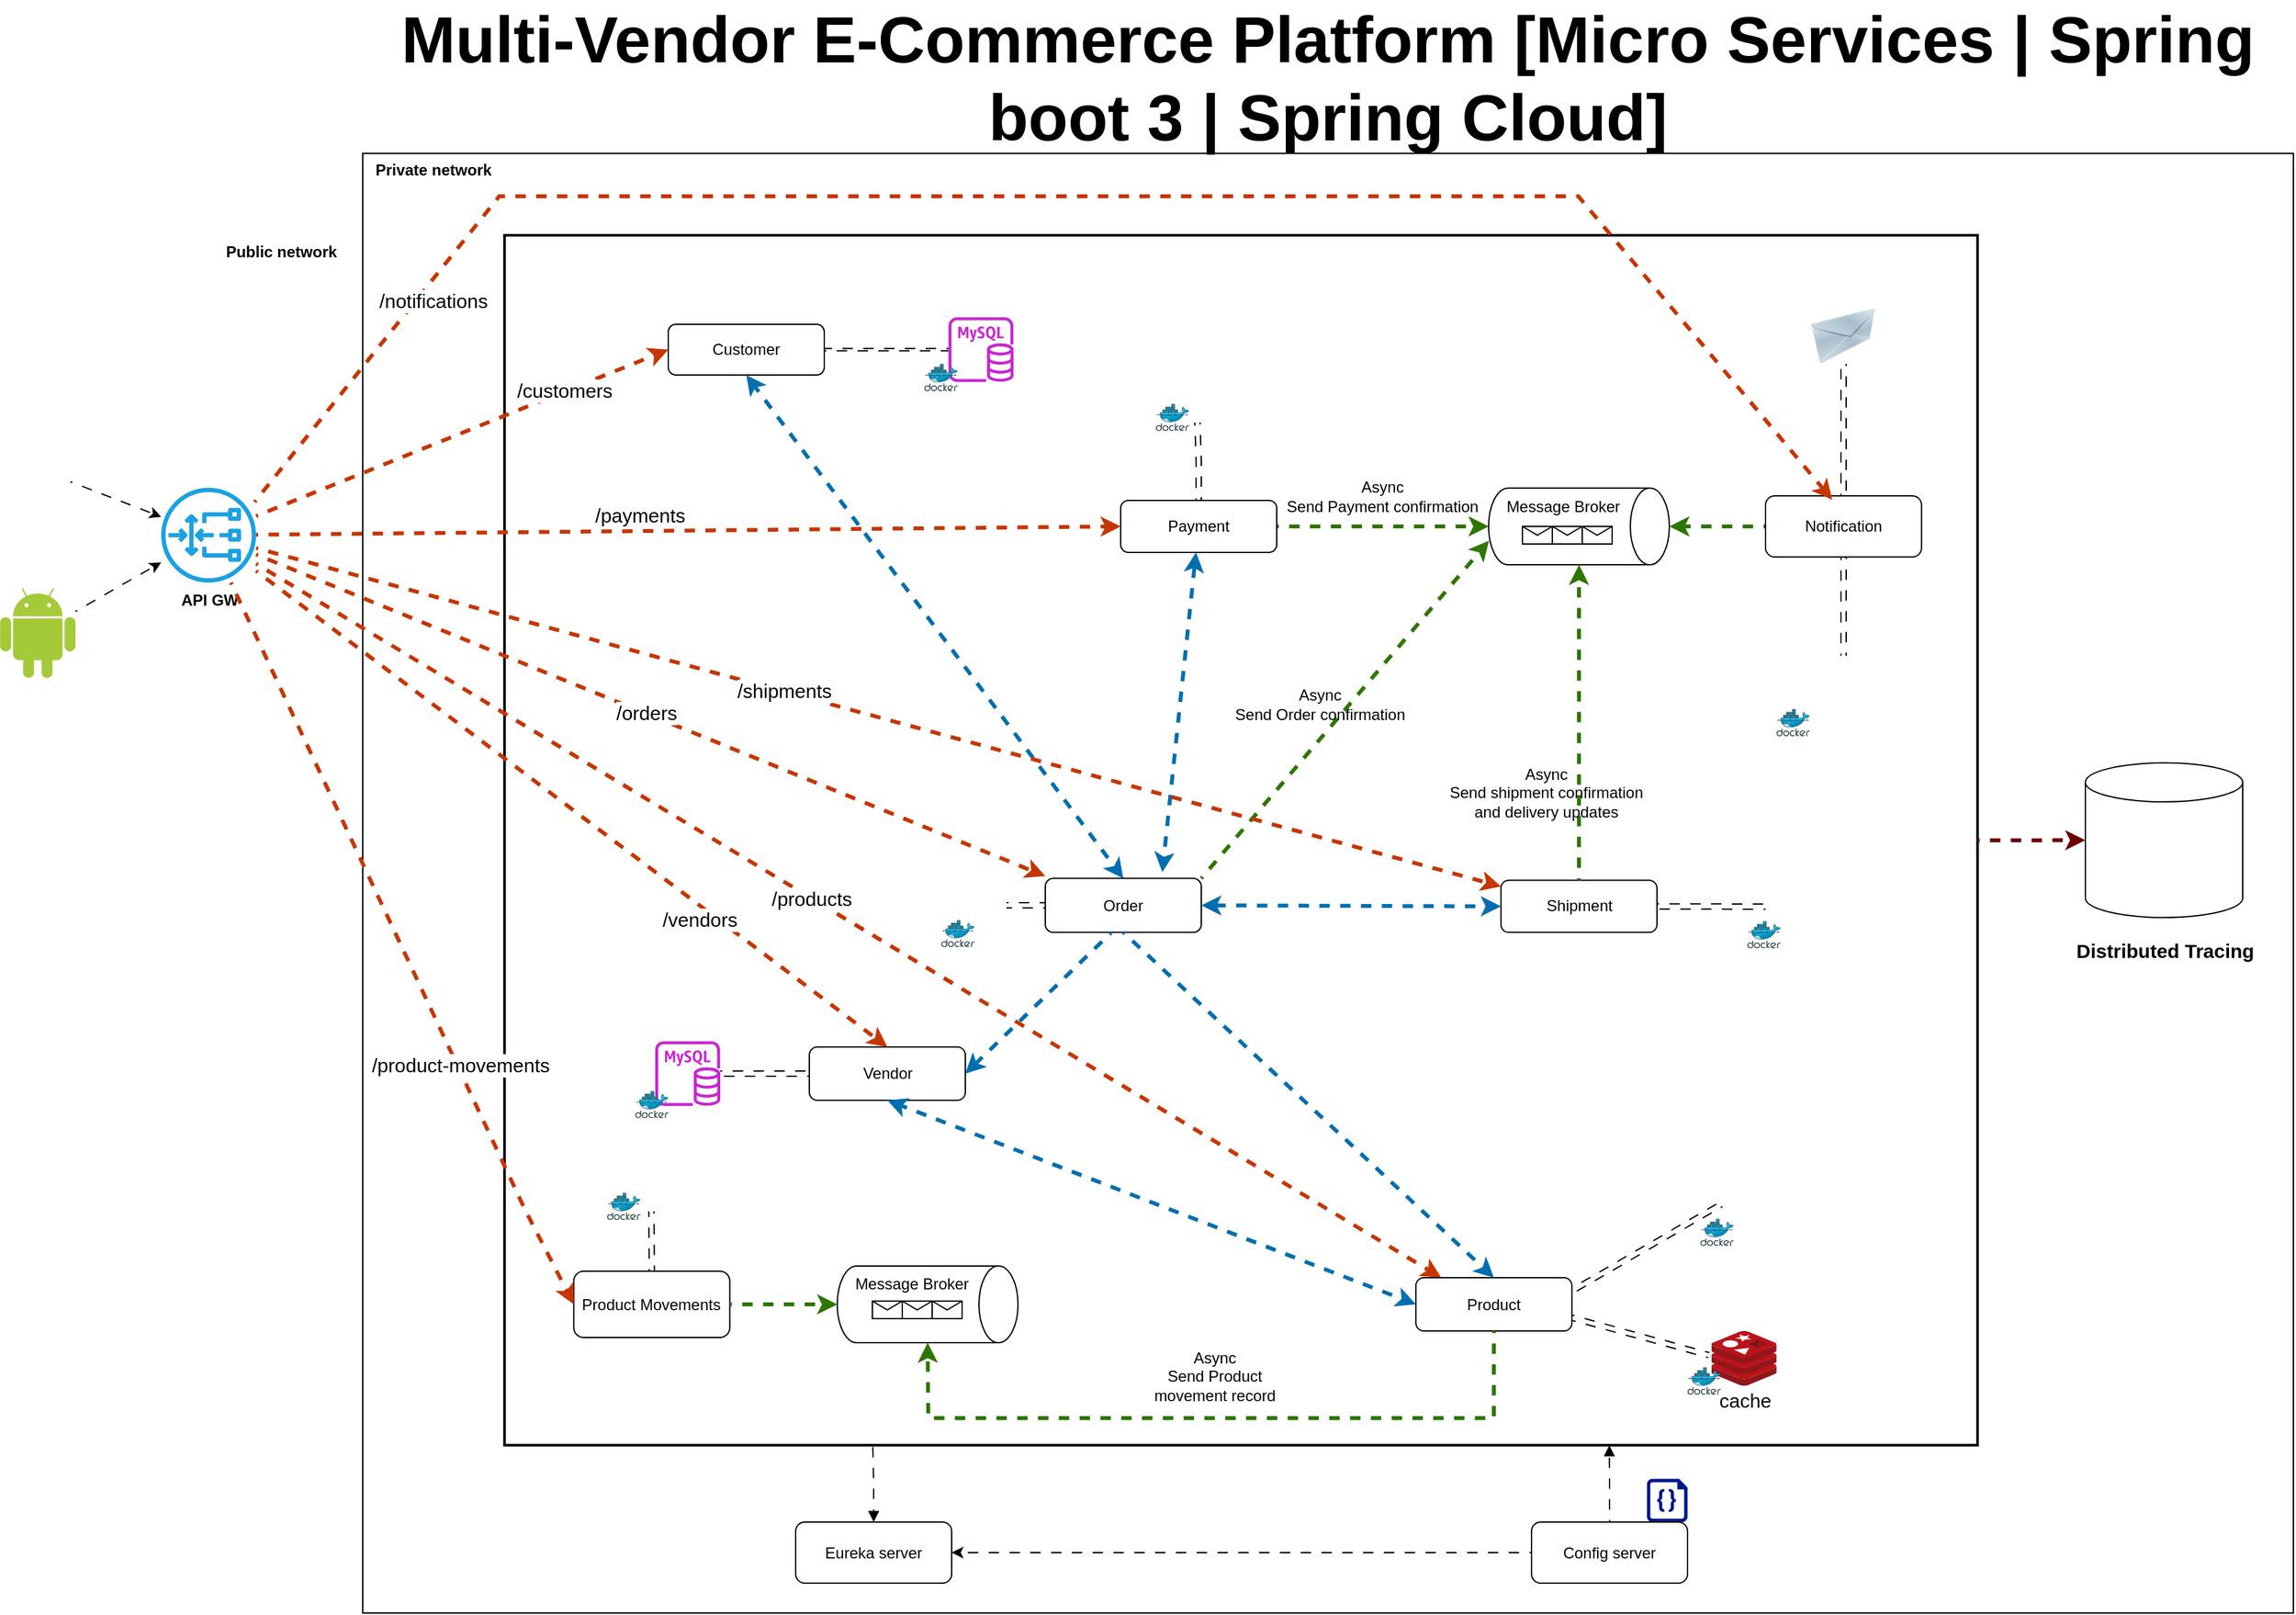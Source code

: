 <mxfile version="22.1.22" type="embed">
  <diagram id="JL1NMvvyFST9tn4MH-Dm" name="Page-1">
    <mxGraphModel dx="1410" dy="1565" grid="1" gridSize="10" guides="1" tooltips="1" connect="1" arrows="1" fold="1" page="1" pageScale="1" pageWidth="850" pageHeight="1100" math="0" shadow="0">
      <root>
        <mxCell id="0" />
        <mxCell id="1" parent="0" />
        <mxCell id="xCOBlcEBNlZvq0qhSWPW-67" value="" style="rounded=0;whiteSpace=wrap;html=1;" vertex="1" parent="1">
          <mxGeometry x="175" y="57" width="1485" height="1123" as="geometry" />
        </mxCell>
        <mxCell id="xCOBlcEBNlZvq0qhSWPW-52" value="" style="shape=cylinder3;whiteSpace=wrap;html=1;boundedLbl=1;backgroundOutline=1;size=15;" vertex="1" parent="1">
          <mxGeometry x="1500" y="525.92" width="121" height="119" as="geometry" />
        </mxCell>
        <mxCell id="O6HLDK9tNG4gK17g9pfa-21" value="" style="rounded=0;whiteSpace=wrap;html=1;sketch=0;fillColor=none;strokeWidth=2;" vertex="1" parent="1">
          <mxGeometry x="284.06" y="120" width="1133" height="930.85" as="geometry" />
        </mxCell>
        <mxCell id="O6HLDK9tNG4gK17g9pfa-33" value="" style="image;html=1;image=img/lib/clip_art/networking/Email_128x128.png;sketch=0;fontSize=15;fillColor=none;" vertex="1" parent="1">
          <mxGeometry x="1288" y="176" width="52" height="43" as="geometry" />
        </mxCell>
        <mxCell id="O6HLDK9tNG4gK17g9pfa-50" value="" style="endArrow=classic;html=1;rounded=0;fontSize=15;endSize=6;strokeWidth=3;strokeColor=#C73500;fillColor=#fa6800;flowAnimation=1;entryX=0;entryY=0.5;entryDx=0;entryDy=0;" edge="1" parent="1" source="O6HLDK9tNG4gK17g9pfa-103" target="xCOBlcEBNlZvq0qhSWPW-1">
          <mxGeometry width="50" height="50" relative="1" as="geometry">
            <mxPoint x="267" y="350" as="sourcePoint" />
            <mxPoint x="465.0" y="161.5" as="targetPoint" />
          </mxGeometry>
        </mxCell>
        <mxCell id="O6HLDK9tNG4gK17g9pfa-59" value="/customers" style="edgeLabel;html=1;align=center;verticalAlign=middle;resizable=0;points=[];fontSize=15;" connectable="0" vertex="1" parent="O6HLDK9tNG4gK17g9pfa-50">
          <mxGeometry x="-0.505" y="1" relative="1" as="geometry">
            <mxPoint x="159" y="-65" as="offset" />
          </mxGeometry>
        </mxCell>
        <mxCell id="O6HLDK9tNG4gK17g9pfa-51" value="" style="endArrow=classic;html=1;rounded=0;fontSize=15;endSize=6;strokeWidth=3;strokeColor=#C73500;fillColor=#fa6800;entryX=0;entryY=0.5;entryDx=0;entryDy=0;flowAnimation=1;" edge="1" parent="1" source="O6HLDK9tNG4gK17g9pfa-103">
          <mxGeometry width="50" height="50" relative="1" as="geometry">
            <mxPoint x="93" y="348.924" as="sourcePoint" />
            <mxPoint x="700" y="613.08" as="targetPoint" />
          </mxGeometry>
        </mxCell>
        <mxCell id="O6HLDK9tNG4gK17g9pfa-60" value="/orders" style="edgeLabel;html=1;align=center;verticalAlign=middle;resizable=0;points=[];fontSize=15;" connectable="0" vertex="1" parent="O6HLDK9tNG4gK17g9pfa-51">
          <mxGeometry x="0.28" y="-3" relative="1" as="geometry">
            <mxPoint x="-88" y="-40" as="offset" />
          </mxGeometry>
        </mxCell>
        <mxCell id="8Op4M2FmP5w4KHeaY0xA-4" style="rounded=0;orthogonalLoop=1;jettySize=auto;html=1;strokeWidth=3;fillColor=#fa6800;strokeColor=#C73500;flowAnimation=1;entryX=1;entryY=0;entryDx=0;entryDy=0;" edge="1" parent="1" source="O6HLDK9tNG4gK17g9pfa-103" target="xCOBlcEBNlZvq0qhSWPW-2">
          <mxGeometry relative="1" as="geometry">
            <mxPoint x="1000" y="920" as="targetPoint" />
          </mxGeometry>
        </mxCell>
        <mxCell id="8Op4M2FmP5w4KHeaY0xA-5" value="/products" style="edgeLabel;html=1;align=center;verticalAlign=middle;resizable=0;points=[];fontSize=15;" connectable="0" vertex="1" parent="8Op4M2FmP5w4KHeaY0xA-4">
          <mxGeometry x="0.286" y="1" relative="1" as="geometry">
            <mxPoint x="-160" y="-95" as="offset" />
          </mxGeometry>
        </mxCell>
        <mxCell id="Sr1AToIsDmf1QCaqVxD8-1" value="" style="shape=image;verticalLabelPosition=bottom;labelBackgroundColor=default;verticalAlign=top;aspect=fixed;imageAspect=0;image=https://www.opc-router.de/wp-content/uploads/2021/03/mongodb_thumbnail.png;" vertex="1" parent="1">
          <mxGeometry x="1286.12" y="443.5" width="55.76" height="75" as="geometry" />
        </mxCell>
        <mxCell id="8Op4M2FmP5w4KHeaY0xA-1" value="" style="shape=image;verticalLabelPosition=bottom;labelBackgroundColor=default;verticalAlign=top;aspect=fixed;imageAspect=0;image=https://avatars.githubusercontent.com/u/11860887?s=280&amp;v=4;" vertex="1" parent="1">
          <mxGeometry x="1529" y="570" width="63" height="63" as="geometry" />
        </mxCell>
        <mxCell id="xCOBlcEBNlZvq0qhSWPW-14" value="" style="shape=image;verticalLabelPosition=bottom;labelBackgroundColor=default;verticalAlign=top;aspect=fixed;imageAspect=0;image=https://static-00.iconduck.com/assets.00/kafka-icon-2048x935-cvu4503l.png;imageBorder=none;perimeterSpacing=0;" vertex="1" parent="1">
          <mxGeometry x="1054" y="274" width="77.75" height="35.5" as="geometry" />
        </mxCell>
        <mxCell id="xCOBlcEBNlZvq0qhSWPW-15" value="Message Broker" style="shape=cylinder3;whiteSpace=wrap;html=1;boundedLbl=1;backgroundOutline=1;size=15;rotation=90;horizontal=0;verticalAlign=top;" vertex="1" parent="1">
          <mxGeometry x="1081" y="274.5" width="59" height="139" as="geometry" />
        </mxCell>
        <mxCell id="xCOBlcEBNlZvq0qhSWPW-25" style="rounded=0;orthogonalLoop=1;jettySize=auto;html=1;entryX=0.686;entryY=0.998;entryDx=0;entryDy=0;entryPerimeter=0;fillColor=#60a917;strokeColor=#2D7600;strokeWidth=3;flowAnimation=1;exitX=1;exitY=0;exitDx=0;exitDy=0;" edge="1" parent="1" source="xCOBlcEBNlZvq0qhSWPW-19" target="xCOBlcEBNlZvq0qhSWPW-15">
          <mxGeometry relative="1" as="geometry" />
        </mxCell>
        <mxCell id="xCOBlcEBNlZvq0qhSWPW-27" style="rounded=0;orthogonalLoop=1;jettySize=auto;html=1;exitX=0.5;exitY=0;exitDx=0;exitDy=0;strokeWidth=3;fillColor=#1ba1e2;strokeColor=#006EAF;flowAnimation=1;entryX=0.5;entryY=1;entryDx=0;entryDy=0;startArrow=classic;startFill=1;" edge="1" parent="1" source="xCOBlcEBNlZvq0qhSWPW-19" target="xCOBlcEBNlZvq0qhSWPW-1">
          <mxGeometry relative="1" as="geometry">
            <mxPoint x="410" y="812.08" as="targetPoint" />
            <mxPoint x="786.72" y="472.996" as="sourcePoint" />
          </mxGeometry>
        </mxCell>
        <mxCell id="xCOBlcEBNlZvq0qhSWPW-28" style="rounded=0;orthogonalLoop=1;jettySize=auto;html=1;entryDx=0;entryDy=0;fillColor=#1ba1e2;strokeColor=#006EAF;strokeWidth=3;flowAnimation=1;movable=1;resizable=1;rotatable=1;deletable=1;editable=1;locked=0;connectable=1;shadow=0;startArrow=classic;startFill=1;" edge="1" parent="1">
          <mxGeometry relative="1" as="geometry">
            <mxPoint x="790" y="610" as="sourcePoint" />
            <mxPoint x="815.94" y="364" as="targetPoint" />
          </mxGeometry>
        </mxCell>
        <mxCell id="xCOBlcEBNlZvq0qhSWPW-30" style="rounded=0;orthogonalLoop=1;jettySize=auto;html=1;entryX=0.5;entryY=1;entryDx=0;entryDy=0;entryPerimeter=0;fillColor=#60a917;strokeColor=#2D7600;strokeWidth=3;flowAnimation=1;" edge="1" parent="1" source="xCOBlcEBNlZvq0qhSWPW-9" target="xCOBlcEBNlZvq0qhSWPW-15">
          <mxGeometry relative="1" as="geometry" />
        </mxCell>
        <mxCell id="xCOBlcEBNlZvq0qhSWPW-35" style="edgeStyle=orthogonalEdgeStyle;rounded=0;orthogonalLoop=1;jettySize=auto;html=1;entryX=0.5;entryY=0;entryDx=0;entryDy=0;entryPerimeter=0;fillColor=#60a917;strokeColor=#2D7600;strokeWidth=3;flowAnimation=1;" edge="1" parent="1" source="xCOBlcEBNlZvq0qhSWPW-33" target="xCOBlcEBNlZvq0qhSWPW-15">
          <mxGeometry relative="1" as="geometry" />
        </mxCell>
        <mxCell id="O6HLDK9tNG4gK17g9pfa-22" value="" style="shape=image;verticalLabelPosition=bottom;labelBackgroundColor=default;verticalAlign=top;aspect=fixed;imageAspect=0;image=https://cdn-icons-png.flaticon.com/512/25/25231.png;" vertex="1" parent="1">
          <mxGeometry x="1086.76" y="942.25" width="29" height="29" as="geometry" />
        </mxCell>
        <mxCell id="O6HLDK9tNG4gK17g9pfa-23" value="" style="sketch=0;aspect=fixed;pointerEvents=1;shadow=0;dashed=0;html=1;strokeColor=none;labelPosition=center;verticalLabelPosition=bottom;verticalAlign=top;align=center;fillColor=#00188D;shape=mxgraph.azure.code_file" vertex="1" parent="1">
          <mxGeometry x="1162.74" y="1076.75" width="31.26" height="33.25" as="geometry" />
        </mxCell>
        <mxCell id="xCOBlcEBNlZvq0qhSWPW-46" value="" style="group" connectable="0" vertex="1" parent="1">
          <mxGeometry x="785" y="213" width="50.12" height="57.649" as="geometry" />
        </mxCell>
        <mxCell id="xCOBlcEBNlZvq0qhSWPW-47" value="" style="shape=image;verticalLabelPosition=bottom;labelBackgroundColor=default;verticalAlign=top;aspect=fixed;imageAspect=0;image=https://upload.wikimedia.org/wikipedia/commons/thumb/b/ba/Database-postgres.svg/1448px-Database-postgres.svg.png;container=0;" vertex="1" parent="xCOBlcEBNlZvq0qhSWPW-46">
          <mxGeometry x="13.997" width="36.123" height="51.041" as="geometry" />
        </mxCell>
        <mxCell id="xCOBlcEBNlZvq0qhSWPW-48" value="" style="sketch=0;aspect=fixed;html=1;points=[];align=center;image;fontSize=12;image=img/lib/mscae/Docker.svg;fillColor=none;container=0;" vertex="1" parent="xCOBlcEBNlZvq0qhSWPW-46">
          <mxGeometry y="36.68" width="25.572" height="20.969" as="geometry" />
        </mxCell>
        <mxCell id="xCOBlcEBNlZvq0qhSWPW-49" value="" style="group" connectable="0" vertex="1" parent="1">
          <mxGeometry x="1203.88" y="840" width="50.12" height="57.649" as="geometry" />
        </mxCell>
        <mxCell id="xCOBlcEBNlZvq0qhSWPW-50" value="" style="shape=image;verticalLabelPosition=bottom;labelBackgroundColor=default;verticalAlign=top;aspect=fixed;imageAspect=0;image=https://upload.wikimedia.org/wikipedia/commons/thumb/b/ba/Database-postgres.svg/1448px-Database-postgres.svg.png;container=0;" vertex="1" parent="xCOBlcEBNlZvq0qhSWPW-49">
          <mxGeometry x="15.997" width="36.123" height="51.041" as="geometry" />
        </mxCell>
        <mxCell id="xCOBlcEBNlZvq0qhSWPW-51" value="" style="sketch=0;aspect=fixed;html=1;points=[];align=center;image;fontSize=12;image=img/lib/mscae/Docker.svg;fillColor=none;container=0;" vertex="1" parent="xCOBlcEBNlZvq0qhSWPW-49">
          <mxGeometry y="36.68" width="25.572" height="20.969" as="geometry" />
        </mxCell>
        <mxCell id="xCOBlcEBNlZvq0qhSWPW-54" style="edgeStyle=orthogonalEdgeStyle;rounded=0;orthogonalLoop=1;jettySize=auto;html=1;shape=link;flowAnimation=1;" edge="1" parent="1" source="xCOBlcEBNlZvq0qhSWPW-9" target="xCOBlcEBNlZvq0qhSWPW-47">
          <mxGeometry relative="1" as="geometry" />
        </mxCell>
        <mxCell id="xCOBlcEBNlZvq0qhSWPW-55" value="" style="group" connectable="0" vertex="1" parent="1">
          <mxGeometry x="620" y="610.04" width="50.12" height="57.649" as="geometry" />
        </mxCell>
        <mxCell id="xCOBlcEBNlZvq0qhSWPW-56" value="" style="shape=image;verticalLabelPosition=bottom;labelBackgroundColor=default;verticalAlign=top;aspect=fixed;imageAspect=0;image=https://upload.wikimedia.org/wikipedia/commons/thumb/b/ba/Database-postgres.svg/1448px-Database-postgres.svg.png;container=0;" vertex="1" parent="xCOBlcEBNlZvq0qhSWPW-55">
          <mxGeometry x="13.997" width="36.123" height="51.041" as="geometry" />
        </mxCell>
        <mxCell id="xCOBlcEBNlZvq0qhSWPW-57" value="" style="sketch=0;aspect=fixed;html=1;points=[];align=center;image;fontSize=12;image=img/lib/mscae/Docker.svg;fillColor=none;container=0;" vertex="1" parent="xCOBlcEBNlZvq0qhSWPW-55">
          <mxGeometry y="36.68" width="25.572" height="20.969" as="geometry" />
        </mxCell>
        <mxCell id="xCOBlcEBNlZvq0qhSWPW-58" style="rounded=0;orthogonalLoop=1;jettySize=auto;html=1;entryX=1;entryY=0.5;entryDx=0;entryDy=0;exitX=0;exitY=0.5;exitDx=0;exitDy=0;shape=link;flowAnimation=1;" edge="1" parent="1" source="xCOBlcEBNlZvq0qhSWPW-19" target="xCOBlcEBNlZvq0qhSWPW-56">
          <mxGeometry relative="1" as="geometry" />
        </mxCell>
        <mxCell id="xCOBlcEBNlZvq0qhSWPW-59" style="rounded=0;orthogonalLoop=1;jettySize=auto;html=1;entryX=0;entryY=0.5;entryDx=0;entryDy=0;shape=link;flowAnimation=1;exitX=1;exitY=0.25;exitDx=0;exitDy=0;" edge="1" parent="1" source="xCOBlcEBNlZvq0qhSWPW-12" target="xCOBlcEBNlZvq0qhSWPW-50">
          <mxGeometry relative="1" as="geometry" />
        </mxCell>
        <mxCell id="xCOBlcEBNlZvq0qhSWPW-60" style="edgeStyle=orthogonalEdgeStyle;rounded=0;orthogonalLoop=1;jettySize=auto;html=1;entryX=0.5;entryY=1;entryDx=0;entryDy=0;shape=link;flowAnimation=1;" edge="1" parent="1" source="xCOBlcEBNlZvq0qhSWPW-33" target="O6HLDK9tNG4gK17g9pfa-33">
          <mxGeometry relative="1" as="geometry" />
        </mxCell>
        <mxCell id="xCOBlcEBNlZvq0qhSWPW-61" style="edgeStyle=orthogonalEdgeStyle;rounded=0;orthogonalLoop=1;jettySize=auto;html=1;entryX=0;entryY=0.5;entryDx=0;entryDy=0;entryPerimeter=0;strokeWidth=3;fillColor=#a20025;strokeColor=#6F0000;flowAnimation=1;" edge="1" parent="1" source="O6HLDK9tNG4gK17g9pfa-21" target="xCOBlcEBNlZvq0qhSWPW-52">
          <mxGeometry relative="1" as="geometry" />
        </mxCell>
        <mxCell id="xCOBlcEBNlZvq0qhSWPW-62" value="Distributed Tracing" style="text;html=1;align=center;verticalAlign=middle;resizable=0;points=[];autosize=1;strokeColor=none;fillColor=none;fontStyle=1;fontSize=15;" vertex="1" parent="1">
          <mxGeometry x="1483" y="655.24" width="155" height="30" as="geometry" />
        </mxCell>
        <mxCell id="O6HLDK9tNG4gK17g9pfa-103" value="&lt;b&gt;API GW&lt;/b&gt;" style="sketch=0;outlineConnect=0;dashed=0;verticalLabelPosition=bottom;verticalAlign=top;align=center;html=1;fontSize=12;fontStyle=0;aspect=fixed;pointerEvents=1;shape=mxgraph.aws4.gateway_load_balancer;labelBackgroundColor=none;labelBorderColor=none;fillColor=#1ba1e2;strokeColor=default;" vertex="1" parent="1">
          <mxGeometry x="20" y="314.25" width="73" height="73" as="geometry" />
        </mxCell>
        <mxCell id="xCOBlcEBNlZvq0qhSWPW-64" style="edgeStyle=orthogonalEdgeStyle;rounded=0;orthogonalLoop=1;jettySize=auto;html=1;entryX=0.5;entryY=0;entryDx=0;entryDy=0;shape=link;flowAnimation=1;" edge="1" parent="1" source="xCOBlcEBNlZvq0qhSWPW-33" target="Sr1AToIsDmf1QCaqVxD8-1">
          <mxGeometry relative="1" as="geometry" />
        </mxCell>
        <mxCell id="xCOBlcEBNlZvq0qhSWPW-66" value="Async&lt;br&gt;Send Payment confirmation" style="text;html=1;align=center;verticalAlign=middle;resizable=0;points=[];autosize=1;strokeColor=none;fillColor=none;" vertex="1" parent="1">
          <mxGeometry x="876" y="300" width="165" height="41" as="geometry" />
        </mxCell>
        <mxCell id="xCOBlcEBNlZvq0qhSWPW-68" value="Public network" style="text;html=1;align=center;verticalAlign=middle;resizable=0;points=[];autosize=1;strokeColor=none;fillColor=none;fontStyle=1" vertex="1" parent="1">
          <mxGeometry x="60" y="120" width="103" height="26" as="geometry" />
        </mxCell>
        <mxCell id="xCOBlcEBNlZvq0qhSWPW-69" value="Private network" style="text;html=1;align=center;verticalAlign=middle;resizable=0;points=[];autosize=1;strokeColor=none;fillColor=none;fontStyle=1" vertex="1" parent="1">
          <mxGeometry x="175" y="57" width="107" height="26" as="geometry" />
        </mxCell>
        <mxCell id="xCOBlcEBNlZvq0qhSWPW-70" style="edgeStyle=orthogonalEdgeStyle;rounded=0;orthogonalLoop=1;jettySize=auto;html=1;entryX=0.75;entryY=1;entryDx=0;entryDy=0;flowAnimation=1;startArrow=none;startFill=0;endArrow=block;endFill=1;" edge="1" parent="1" source="xCOBlcEBNlZvq0qhSWPW-37" target="O6HLDK9tNG4gK17g9pfa-21">
          <mxGeometry relative="1" as="geometry" />
        </mxCell>
        <mxCell id="xCOBlcEBNlZvq0qhSWPW-71" style="edgeStyle=orthogonalEdgeStyle;rounded=0;orthogonalLoop=1;jettySize=auto;html=1;entryX=0.25;entryY=1;entryDx=0;entryDy=0;flowAnimation=1;startArrow=block;startFill=1;endArrow=none;endFill=0;" edge="1" parent="1" source="xCOBlcEBNlZvq0qhSWPW-40" target="O6HLDK9tNG4gK17g9pfa-21">
          <mxGeometry relative="1" as="geometry" />
        </mxCell>
        <mxCell id="rKu08YaNow4kpiejSnou-1" value="" style="shape=message;html=1;html=1;outlineConnect=0;labelPosition=center;verticalLabelPosition=bottom;align=center;verticalAlign=top;container=0;" vertex="1" parent="1">
          <mxGeometry x="1067" y="344" width="23" height="13.5" as="geometry" />
        </mxCell>
        <mxCell id="rKu08YaNow4kpiejSnou-2" value="" style="shape=message;html=1;html=1;outlineConnect=0;labelPosition=center;verticalLabelPosition=bottom;align=center;verticalAlign=top;container=0;" vertex="1" parent="1">
          <mxGeometry x="1090" y="344" width="23" height="13.5" as="geometry" />
        </mxCell>
        <mxCell id="rKu08YaNow4kpiejSnou-3" value="" style="shape=message;html=1;html=1;outlineConnect=0;labelPosition=center;verticalLabelPosition=bottom;align=center;verticalAlign=top;container=0;" vertex="1" parent="1">
          <mxGeometry x="1113" y="344" width="23" height="13.5" as="geometry" />
        </mxCell>
        <mxCell id="rKu08YaNow4kpiejSnou-4" style="edgeStyle=orthogonalEdgeStyle;rounded=0;orthogonalLoop=1;jettySize=auto;html=1;flowAnimation=1;" edge="1" parent="1" source="xCOBlcEBNlZvq0qhSWPW-37" target="xCOBlcEBNlZvq0qhSWPW-40">
          <mxGeometry relative="1" as="geometry" />
        </mxCell>
        <mxCell id="rKu08YaNow4kpiejSnou-6" style="rounded=0;orthogonalLoop=1;jettySize=auto;html=1;flowAnimation=1;" edge="1" parent="1" source="rKu08YaNow4kpiejSnou-5" target="O6HLDK9tNG4gK17g9pfa-103">
          <mxGeometry relative="1" as="geometry" />
        </mxCell>
        <mxCell id="rKu08YaNow4kpiejSnou-5" value="" style="shape=image;verticalLabelPosition=bottom;labelBackgroundColor=default;verticalAlign=top;aspect=fixed;imageAspect=0;image=https://upload.wikimedia.org/wikipedia/commons/thumb/c/cf/Angular_full_color_logo.svg/800px-Angular_full_color_logo.svg.png;clipPath=inset(11.67% 12.33% 7.67% 12%);" vertex="1" parent="1">
          <mxGeometry x="-100" y="273.17" width="50.18" height="53.5" as="geometry" />
        </mxCell>
        <mxCell id="vbnjpDnbafTEZDlO4RGQ-1" value="Multi-Vendor E-Commerce Platform [Micro Services | Spring boot 3 | Spring Cloud]" style="text;html=1;strokeColor=none;fillColor=none;align=center;verticalAlign=middle;whiteSpace=wrap;rounded=0;fontSize=50;fontStyle=1" vertex="1" parent="1">
          <mxGeometry x="200" y="-50" width="1435" height="98" as="geometry" />
        </mxCell>
        <mxCell id="xCOBlcEBNlZvq0qhSWPW-1" value="Customer" style="rounded=1;whiteSpace=wrap;html=1;" vertex="1" parent="1">
          <mxGeometry x="410" y="188.5" width="120" height="39" as="geometry" />
        </mxCell>
        <mxCell id="xCOBlcEBNlZvq0qhSWPW-12" value="Product" style="rounded=1;whiteSpace=wrap;html=1;" vertex="1" parent="1">
          <mxGeometry x="985.06" y="922" width="120" height="41" as="geometry" />
        </mxCell>
        <mxCell id="xCOBlcEBNlZvq0qhSWPW-13" value="" style="shape=image;verticalLabelPosition=bottom;labelBackgroundColor=default;verticalAlign=top;aspect=fixed;imageAspect=0;image=https://images.ctfassets.net/gt6dp23g0g38/5DqlQtFKecFlkqQ8YGDT2p/aa945b648f44dd872e9a1b89f7d203ef/springboot.png;" vertex="1" parent="1">
          <mxGeometry x="410" y="188.503" width="20.541" height="18.45" as="geometry" />
        </mxCell>
        <mxCell id="xCOBlcEBNlZvq0qhSWPW-9" value="Payment" style="rounded=1;whiteSpace=wrap;html=1;" vertex="1" parent="1">
          <mxGeometry x="758" y="324" width="120" height="40" as="geometry" />
        </mxCell>
        <mxCell id="xCOBlcEBNlZvq0qhSWPW-10" value="" style="shape=image;verticalLabelPosition=bottom;labelBackgroundColor=default;verticalAlign=top;aspect=fixed;imageAspect=0;image=https://images.ctfassets.net/gt6dp23g0g38/5DqlQtFKecFlkqQ8YGDT2p/aa945b648f44dd872e9a1b89f7d203ef/springboot.png;" vertex="1" parent="1">
          <mxGeometry x="762" y="326.667" width="20.04" height="18.0" as="geometry" />
        </mxCell>
        <mxCell id="xCOBlcEBNlZvq0qhSWPW-19" value="Order" style="rounded=1;whiteSpace=wrap;html=1;" vertex="1" parent="1">
          <mxGeometry x="700" y="614.81" width="120" height="41.5" as="geometry" />
        </mxCell>
        <mxCell id="xCOBlcEBNlZvq0qhSWPW-20" value="" style="shape=image;verticalLabelPosition=bottom;labelBackgroundColor=default;verticalAlign=top;aspect=fixed;imageAspect=0;image=https://images.ctfassets.net/gt6dp23g0g38/5DqlQtFKecFlkqQ8YGDT2p/aa945b648f44dd872e9a1b89f7d203ef/springboot.png;" vertex="1" parent="1">
          <mxGeometry x="700" y="614.807" width="20.791" height="18.675" as="geometry" />
        </mxCell>
        <mxCell id="xCOBlcEBNlZvq0qhSWPW-33" value="Notification" style="rounded=1;whiteSpace=wrap;html=1;" vertex="1" parent="1">
          <mxGeometry x="1254" y="320.5" width="120" height="47" as="geometry" />
        </mxCell>
        <mxCell id="xCOBlcEBNlZvq0qhSWPW-34" value="" style="shape=image;verticalLabelPosition=bottom;labelBackgroundColor=default;verticalAlign=top;aspect=fixed;imageAspect=0;image=https://images.ctfassets.net/gt6dp23g0g38/5DqlQtFKecFlkqQ8YGDT2p/aa945b648f44dd872e9a1b89f7d203ef/springboot.png;" vertex="1" parent="1">
          <mxGeometry x="1258" y="323.633" width="23.547" height="21.15" as="geometry" />
        </mxCell>
        <mxCell id="xCOBlcEBNlZvq0qhSWPW-40" value="Eureka server" style="rounded=1;whiteSpace=wrap;html=1;" vertex="1" parent="1">
          <mxGeometry x="508" y="1110" width="120" height="47" as="geometry" />
        </mxCell>
        <mxCell id="xCOBlcEBNlZvq0qhSWPW-41" value="" style="shape=image;verticalLabelPosition=bottom;labelBackgroundColor=default;verticalAlign=top;aspect=fixed;imageAspect=0;image=https://images.ctfassets.net/gt6dp23g0g38/5DqlQtFKecFlkqQ8YGDT2p/aa945b648f44dd872e9a1b89f7d203ef/springboot.png;" vertex="1" parent="1">
          <mxGeometry x="506.45" y="1110.003" width="23.547" height="21.15" as="geometry" />
        </mxCell>
        <mxCell id="xCOBlcEBNlZvq0qhSWPW-37" value="Config server" style="rounded=1;whiteSpace=wrap;html=1;" vertex="1" parent="1">
          <mxGeometry x="1074" y="1110" width="120" height="47" as="geometry" />
        </mxCell>
        <mxCell id="xCOBlcEBNlZvq0qhSWPW-38" value="" style="shape=image;verticalLabelPosition=bottom;labelBackgroundColor=default;verticalAlign=top;aspect=fixed;imageAspect=0;image=https://images.ctfassets.net/gt6dp23g0g38/5DqlQtFKecFlkqQ8YGDT2p/aa945b648f44dd872e9a1b89f7d203ef/springboot.png;" vertex="1" parent="1">
          <mxGeometry x="1074" y="1110.003" width="23.547" height="21.15" as="geometry" />
        </mxCell>
        <mxCell id="7" value="Shipment" style="rounded=1;whiteSpace=wrap;html=1;" vertex="1" parent="1">
          <mxGeometry x="1050.5" y="616.31" width="120" height="40" as="geometry" />
        </mxCell>
        <mxCell id="10" style="rounded=0;orthogonalLoop=1;jettySize=auto;html=1;exitX=0.5;exitY=1;exitDx=0;exitDy=0;strokeWidth=3;fillColor=#1ba1e2;strokeColor=#006EAF;flowAnimation=1;entryX=0.5;entryY=0;entryDx=0;entryDy=0;" edge="1" parent="1" source="xCOBlcEBNlZvq0qhSWPW-19" target="xCOBlcEBNlZvq0qhSWPW-12">
          <mxGeometry relative="1" as="geometry">
            <mxPoint x="587" y="386" as="targetPoint" />
            <mxPoint x="750" y="620" as="sourcePoint" />
          </mxGeometry>
        </mxCell>
        <mxCell id="xCOBlcEBNlZvq0qhSWPW-2" value="" style="shape=image;verticalLabelPosition=bottom;labelBackgroundColor=default;verticalAlign=top;aspect=fixed;imageAspect=0;image=https://images.ctfassets.net/gt6dp23g0g38/5DqlQtFKecFlkqQ8YGDT2p/aa945b648f44dd872e9a1b89f7d203ef/springboot.png;" vertex="1" parent="1">
          <mxGeometry x="985.06" y="922" width="19.539" height="17.55" as="geometry" />
        </mxCell>
        <mxCell id="11" value="" style="rounded=0;orthogonalLoop=1;jettySize=auto;html=1;shape=link;flowAnimation=1;width=-1.765;" edge="1" parent="1" source="xCOBlcEBNlZvq0qhSWPW-1" target="2">
          <mxGeometry relative="1" as="geometry">
            <mxPoint x="735.997" y="159.24" as="targetPoint" />
            <mxPoint x="530" y="208" as="sourcePoint" />
          </mxGeometry>
        </mxCell>
        <mxCell id="2" value="" style="sketch=0;outlineConnect=0;fontColor=#232F3E;gradientColor=none;fillColor=#C925D1;strokeColor=none;dashed=0;verticalLabelPosition=bottom;verticalAlign=top;align=center;html=1;fontSize=12;fontStyle=0;aspect=fixed;pointerEvents=1;shape=mxgraph.aws4.rds_mysql_instance;" vertex="1" parent="1">
          <mxGeometry x="625.57" y="183" width="50" height="50" as="geometry" />
        </mxCell>
        <mxCell id="12" value="" style="sketch=0;aspect=fixed;html=1;points=[];align=center;image;fontSize=12;image=img/lib/mscae/Docker.svg;fillColor=none;container=0;" vertex="1" parent="1">
          <mxGeometry x="607" y="219.0" width="25.572" height="20.969" as="geometry" />
        </mxCell>
        <mxCell id="13" value="Product Movements" style="rounded=1;whiteSpace=wrap;html=1;" vertex="1" parent="1">
          <mxGeometry x="337.33" y="917" width="120" height="51" as="geometry" />
        </mxCell>
        <mxCell id="14" value="" style="shape=image;verticalLabelPosition=bottom;labelBackgroundColor=default;verticalAlign=top;aspect=fixed;imageAspect=0;image=https://images.ctfassets.net/gt6dp23g0g38/5DqlQtFKecFlkqQ8YGDT2p/aa945b648f44dd872e9a1b89f7d203ef/springboot.png;" vertex="1" parent="1">
          <mxGeometry x="337.33" y="917" width="19.539" height="17.55" as="geometry" />
        </mxCell>
        <mxCell id="15" value="" style="sketch=0;aspect=fixed;html=1;points=[];align=center;image;fontSize=12;image=img/lib/mscae/Docker.svg;fillColor=none;container=0;" vertex="1" parent="1">
          <mxGeometry x="1262.43" y="484.5" width="25.572" height="20.969" as="geometry" />
        </mxCell>
        <mxCell id="16" value="" style="group" connectable="0" vertex="1" parent="1">
          <mxGeometry x="363" y="820" width="50.12" height="57.649" as="geometry" />
        </mxCell>
        <mxCell id="17" value="" style="shape=image;verticalLabelPosition=bottom;labelBackgroundColor=default;verticalAlign=top;aspect=fixed;imageAspect=0;image=https://upload.wikimedia.org/wikipedia/commons/thumb/b/ba/Database-postgres.svg/1448px-Database-postgres.svg.png;container=0;" vertex="1" parent="16">
          <mxGeometry x="15.997" width="36.123" height="51.041" as="geometry" />
        </mxCell>
        <mxCell id="18" value="" style="sketch=0;aspect=fixed;html=1;points=[];align=center;image;fontSize=12;image=img/lib/mscae/Docker.svg;fillColor=none;container=0;" vertex="1" parent="16">
          <mxGeometry y="36.68" width="25.572" height="20.969" as="geometry" />
        </mxCell>
        <mxCell id="20" style="rounded=0;orthogonalLoop=1;jettySize=auto;html=1;entryX=0.5;entryY=0;entryDx=0;entryDy=0;shape=link;flowAnimation=1;exitX=0.5;exitY=1;exitDx=0;exitDy=0;" edge="1" parent="1" source="17" target="13">
          <mxGeometry relative="1" as="geometry">
            <mxPoint x="370" y="867" as="sourcePoint" />
            <mxPoint x="370" y="840" as="targetPoint" />
          </mxGeometry>
        </mxCell>
        <mxCell id="23" value="Vendor" style="rounded=1;whiteSpace=wrap;html=1;" vertex="1" parent="1">
          <mxGeometry x="518.5" y="744.5" width="120" height="41" as="geometry" />
        </mxCell>
        <mxCell id="24" value="" style="shape=image;verticalLabelPosition=bottom;labelBackgroundColor=default;verticalAlign=top;aspect=fixed;imageAspect=0;image=https://images.ctfassets.net/gt6dp23g0g38/5DqlQtFKecFlkqQ8YGDT2p/aa945b648f44dd872e9a1b89f7d203ef/springboot.png;" vertex="1" parent="1">
          <mxGeometry x="518.5" y="744.5" width="19.539" height="17.55" as="geometry" />
        </mxCell>
        <mxCell id="25" value="" style="sketch=0;outlineConnect=0;fontColor=#232F3E;gradientColor=none;fillColor=#C925D1;strokeColor=none;dashed=0;verticalLabelPosition=bottom;verticalAlign=top;align=center;html=1;fontSize=12;fontStyle=0;aspect=fixed;pointerEvents=1;shape=mxgraph.aws4.rds_mysql_instance;" vertex="1" parent="1">
          <mxGeometry x="400.0" y="740.0" width="50" height="50" as="geometry" />
        </mxCell>
        <mxCell id="26" style="rounded=0;orthogonalLoop=1;jettySize=auto;html=1;entryX=0;entryY=0.5;entryDx=0;entryDy=0;shape=link;flowAnimation=1;" edge="1" parent="1" source="25" target="23">
          <mxGeometry relative="1" as="geometry">
            <mxPoint x="365" y="794.5" as="sourcePoint" />
            <mxPoint x="365" y="735.5" as="targetPoint" />
            <Array as="points">
              <mxPoint x="480" y="765" />
            </Array>
          </mxGeometry>
        </mxCell>
        <mxCell id="30" value="" style="sketch=0;aspect=fixed;html=1;points=[];align=center;image;fontSize=12;image=img/lib/mscae/Docker.svg;fillColor=none;container=0;" vertex="1" parent="1">
          <mxGeometry x="384.54" y="778.3" width="25.572" height="20.969" as="geometry" />
        </mxCell>
        <mxCell id="32" style="rounded=0;orthogonalLoop=1;jettySize=auto;html=1;exitX=0;exitY=0.5;exitDx=0;exitDy=0;strokeWidth=3;fillColor=#1ba1e2;strokeColor=#006EAF;flowAnimation=1;entryX=0.5;entryY=1;entryDx=0;entryDy=0;startArrow=classic;startFill=1;" edge="1" parent="1" source="xCOBlcEBNlZvq0qhSWPW-12" target="23">
          <mxGeometry relative="1" as="geometry">
            <mxPoint x="317" y="239.97" as="targetPoint" />
            <mxPoint x="607" y="626.97" as="sourcePoint" />
          </mxGeometry>
        </mxCell>
        <mxCell id="33" style="rounded=0;orthogonalLoop=1;jettySize=auto;html=1;strokeWidth=3;fillColor=#fa6800;strokeColor=#C73500;flowAnimation=1;entryX=0.5;entryY=0;entryDx=0;entryDy=0;" edge="1" parent="1" source="O6HLDK9tNG4gK17g9pfa-103" target="23">
          <mxGeometry relative="1" as="geometry">
            <mxPoint x="740" y="775" as="targetPoint" />
            <mxPoint x="103" y="383" as="sourcePoint" />
          </mxGeometry>
        </mxCell>
        <mxCell id="34" value="/vendors" style="edgeLabel;html=1;align=center;verticalAlign=middle;resizable=0;points=[];fontSize=15;" connectable="0" vertex="1" parent="33">
          <mxGeometry x="0.286" y="1" relative="1" as="geometry">
            <mxPoint x="28" y="33" as="offset" />
          </mxGeometry>
        </mxCell>
        <mxCell id="35" style="rounded=0;orthogonalLoop=1;jettySize=auto;html=1;strokeWidth=3;fillColor=#fa6800;strokeColor=#C73500;flowAnimation=1;entryX=0;entryY=0.5;entryDx=0;entryDy=0;" edge="1" parent="1" source="O6HLDK9tNG4gK17g9pfa-103" target="13">
          <mxGeometry relative="1" as="geometry">
            <mxPoint x="435" y="678" as="targetPoint" />
            <mxPoint x="103" y="392" as="sourcePoint" />
            <Array as="points">
              <mxPoint x="300" y="870" />
            </Array>
          </mxGeometry>
        </mxCell>
        <mxCell id="36" value="/product-movements" style="edgeLabel;html=1;align=center;verticalAlign=middle;resizable=0;points=[];fontSize=15;" connectable="0" vertex="1" parent="35">
          <mxGeometry x="0.286" y="1" relative="1" as="geometry">
            <mxPoint x="7" y="13" as="offset" />
          </mxGeometry>
        </mxCell>
        <mxCell id="37" value="" style="shape=image;verticalLabelPosition=bottom;labelBackgroundColor=default;verticalAlign=top;aspect=fixed;imageAspect=0;image=https://images.ctfassets.net/gt6dp23g0g38/5DqlQtFKecFlkqQ8YGDT2p/aa945b648f44dd872e9a1b89f7d203ef/springboot.png;" vertex="1" parent="1">
          <mxGeometry x="1050.5" y="616.307" width="20.791" height="18.675" as="geometry" />
        </mxCell>
        <mxCell id="38" style="rounded=0;orthogonalLoop=1;jettySize=auto;html=1;exitX=0;exitY=0.5;exitDx=0;exitDy=0;strokeWidth=3;fillColor=#1ba1e2;strokeColor=#006EAF;flowAnimation=1;entryX=1;entryY=0.5;entryDx=0;entryDy=0;startArrow=classic;startFill=1;" edge="1" parent="1" source="7" target="xCOBlcEBNlZvq0qhSWPW-19">
          <mxGeometry relative="1" as="geometry">
            <mxPoint x="570" y="241.71" as="targetPoint" />
            <mxPoint x="860" y="628.71" as="sourcePoint" />
          </mxGeometry>
        </mxCell>
        <mxCell id="xCOBlcEBNlZvq0qhSWPW-65" value="Async&lt;br&gt;Send Order confirmation" style="text;html=1;align=center;verticalAlign=middle;resizable=0;points=[];autosize=1;strokeColor=none;fillColor=none;" vertex="1" parent="1">
          <mxGeometry x="836.06" y="460.5" width="149" height="41" as="geometry" />
        </mxCell>
        <mxCell id="39" style="rounded=0;orthogonalLoop=1;jettySize=auto;html=1;entryX=1;entryY=0.5;entryDx=0;entryDy=0;entryPerimeter=0;fillColor=#60a917;strokeColor=#2D7600;strokeWidth=3;flowAnimation=1;exitX=0.5;exitY=0;exitDx=0;exitDy=0;" edge="1" parent="1" source="7" target="xCOBlcEBNlZvq0qhSWPW-15">
          <mxGeometry relative="1" as="geometry">
            <mxPoint x="830" y="625" as="sourcePoint" />
            <mxPoint x="1051" y="365" as="targetPoint" />
          </mxGeometry>
        </mxCell>
        <mxCell id="40" value="Async&lt;br&gt;Send shipment confirmation&lt;br&gt;and delivery updates" style="text;html=1;align=center;verticalAlign=middle;resizable=0;points=[];autosize=1;strokeColor=none;fillColor=none;" vertex="1" parent="1">
          <mxGeometry x="1000" y="518.5" width="170" height="60" as="geometry" />
        </mxCell>
        <mxCell id="44" value="" style="group" connectable="0" vertex="1" parent="1">
          <mxGeometry x="1240" y="611" width="50.12" height="57.649" as="geometry" />
        </mxCell>
        <mxCell id="45" value="" style="shape=image;verticalLabelPosition=bottom;labelBackgroundColor=default;verticalAlign=top;aspect=fixed;imageAspect=0;image=https://upload.wikimedia.org/wikipedia/commons/thumb/b/ba/Database-postgres.svg/1448px-Database-postgres.svg.png;container=0;" vertex="1" parent="44">
          <mxGeometry x="13.997" width="36.123" height="51.041" as="geometry" />
        </mxCell>
        <mxCell id="46" value="" style="sketch=0;aspect=fixed;html=1;points=[];align=center;image;fontSize=12;image=img/lib/mscae/Docker.svg;fillColor=none;container=0;" vertex="1" parent="44">
          <mxGeometry y="36.68" width="25.572" height="20.969" as="geometry" />
        </mxCell>
        <mxCell id="47" style="rounded=0;orthogonalLoop=1;jettySize=auto;html=1;entryX=0;entryY=0.5;entryDx=0;entryDy=0;shape=link;flowAnimation=1;exitX=1;exitY=0.5;exitDx=0;exitDy=0;" edge="1" parent="1" source="7" target="45">
          <mxGeometry relative="1" as="geometry">
            <mxPoint x="1220" y="518.5" as="sourcePoint" />
            <mxPoint x="1220" y="594.5" as="targetPoint" />
          </mxGeometry>
        </mxCell>
        <mxCell id="48" value="Message Broker" style="shape=cylinder3;whiteSpace=wrap;html=1;boundedLbl=1;backgroundOutline=1;size=15;rotation=90;horizontal=0;verticalAlign=top;" vertex="1" parent="1">
          <mxGeometry x="580" y="873" width="59" height="139" as="geometry" />
        </mxCell>
        <mxCell id="49" value="" style="shape=message;html=1;html=1;outlineConnect=0;labelPosition=center;verticalLabelPosition=bottom;align=center;verticalAlign=top;container=0;" vertex="1" parent="1">
          <mxGeometry x="590" y="940" width="23" height="13.5" as="geometry" />
        </mxCell>
        <mxCell id="50" value="" style="shape=message;html=1;html=1;outlineConnect=0;labelPosition=center;verticalLabelPosition=bottom;align=center;verticalAlign=top;container=0;" vertex="1" parent="1">
          <mxGeometry x="567" y="940" width="23" height="13.5" as="geometry" />
        </mxCell>
        <mxCell id="51" value="" style="shape=message;html=1;html=1;outlineConnect=0;labelPosition=center;verticalLabelPosition=bottom;align=center;verticalAlign=top;container=0;" vertex="1" parent="1">
          <mxGeometry x="613" y="940" width="23" height="13.5" as="geometry" />
        </mxCell>
        <mxCell id="52" value="" style="shape=image;verticalLabelPosition=bottom;labelBackgroundColor=default;verticalAlign=top;aspect=fixed;imageAspect=0;image=https://static-00.iconduck.com/assets.00/kafka-icon-2048x935-cvu4503l.png;imageBorder=none;perimeterSpacing=0;" vertex="1" parent="1">
          <mxGeometry x="562.63" y="877" width="77.75" height="35.5" as="geometry" />
        </mxCell>
        <mxCell id="53" style="rounded=0;orthogonalLoop=1;jettySize=auto;html=1;entryX=1;entryY=0.5;entryDx=0;entryDy=0;entryPerimeter=0;fillColor=#60a917;strokeColor=#2D7600;strokeWidth=3;flowAnimation=1;exitX=0.5;exitY=1;exitDx=0;exitDy=0;" edge="1" parent="1" source="xCOBlcEBNlZvq0qhSWPW-12" target="48">
          <mxGeometry relative="1" as="geometry">
            <mxPoint x="930" y="982" as="sourcePoint" />
            <mxPoint x="930" y="740" as="targetPoint" />
            <Array as="points">
              <mxPoint x="1045" y="1030" />
              <mxPoint x="610" y="1030" />
            </Array>
          </mxGeometry>
        </mxCell>
        <mxCell id="54" style="rounded=0;orthogonalLoop=1;jettySize=auto;html=1;entryX=0.5;entryY=1;entryDx=0;entryDy=0;entryPerimeter=0;fillColor=#60a917;strokeColor=#2D7600;strokeWidth=3;flowAnimation=1;exitX=1;exitY=0.5;exitDx=0;exitDy=0;" edge="1" parent="1" source="13" target="48">
          <mxGeometry relative="1" as="geometry">
            <mxPoint x="495.11" y="885" as="sourcePoint" />
            <mxPoint x="410.11" y="960" as="targetPoint" />
          </mxGeometry>
        </mxCell>
        <mxCell id="55" value="Async&lt;br&gt;Send Product &lt;br&gt;movement record" style="text;html=1;align=center;verticalAlign=middle;resizable=0;points=[];autosize=1;strokeColor=none;fillColor=none;" vertex="1" parent="1">
          <mxGeometry x="770" y="968" width="120" height="60" as="geometry" />
        </mxCell>
        <mxCell id="56" value="" style="endArrow=classic;html=1;rounded=0;fontSize=15;endSize=6;strokeWidth=3;strokeColor=#C73500;fillColor=#fa6800;entryX=0;entryY=0.5;entryDx=0;entryDy=0;flowAnimation=1;" edge="1" parent="1" source="O6HLDK9tNG4gK17g9pfa-103" target="xCOBlcEBNlZvq0qhSWPW-9">
          <mxGeometry width="50" height="50" relative="1" as="geometry">
            <mxPoint x="103" y="358.924" as="sourcePoint" />
            <mxPoint x="710" y="623.08" as="targetPoint" />
          </mxGeometry>
        </mxCell>
        <mxCell id="57" value="/payments" style="edgeLabel;html=1;align=center;verticalAlign=middle;resizable=0;points=[];fontSize=15;" connectable="0" vertex="1" parent="56">
          <mxGeometry x="0.28" y="-3" relative="1" as="geometry">
            <mxPoint x="-131" y="-15" as="offset" />
          </mxGeometry>
        </mxCell>
        <mxCell id="58" value="" style="endArrow=classic;html=1;rounded=0;fontSize=15;endSize=6;strokeWidth=3;strokeColor=#C73500;fillColor=#fa6800;entryX=0;entryY=0.25;entryDx=0;entryDy=0;flowAnimation=1;" edge="1" parent="1" source="O6HLDK9tNG4gK17g9pfa-103" target="37">
          <mxGeometry width="50" height="50" relative="1" as="geometry">
            <mxPoint x="103" y="360" as="sourcePoint" />
            <mxPoint x="768" y="354" as="targetPoint" />
          </mxGeometry>
        </mxCell>
        <mxCell id="59" value="/shipments" style="edgeLabel;html=1;align=center;verticalAlign=middle;resizable=0;points=[];fontSize=15;" connectable="0" vertex="1" parent="58">
          <mxGeometry x="0.28" y="-3" relative="1" as="geometry">
            <mxPoint x="-206" y="-60" as="offset" />
          </mxGeometry>
        </mxCell>
        <mxCell id="60" value="" style="endArrow=classic;html=1;rounded=0;fontSize=15;endSize=6;strokeWidth=3;strokeColor=#C73500;fillColor=#fa6800;entryX=0.427;entryY=0.063;entryDx=0;entryDy=0;flowAnimation=1;exitX=0.985;exitY=0.15;exitDx=0;exitDy=0;exitPerimeter=0;entryPerimeter=0;" edge="1" parent="1" source="O6HLDK9tNG4gK17g9pfa-103" target="xCOBlcEBNlZvq0qhSWPW-33">
          <mxGeometry width="50" height="50" relative="1" as="geometry">
            <mxPoint x="103" y="360" as="sourcePoint" />
            <mxPoint x="768" y="354" as="targetPoint" />
            <Array as="points">
              <mxPoint x="280" y="90" />
              <mxPoint x="1110" y="90" />
            </Array>
          </mxGeometry>
        </mxCell>
        <mxCell id="61" value="/notifications" style="edgeLabel;html=1;align=center;verticalAlign=middle;resizable=0;points=[];fontSize=15;" connectable="0" vertex="1" parent="60">
          <mxGeometry x="0.28" y="-3" relative="1" as="geometry">
            <mxPoint x="-669" y="77" as="offset" />
          </mxGeometry>
        </mxCell>
        <mxCell id="62" value="" style="dashed=0;outlineConnect=0;html=1;align=center;labelPosition=center;verticalLabelPosition=bottom;verticalAlign=top;shape=mxgraph.weblogos.android;fillColor=#A4CA39;strokeColor=none;fontFamily=Helvetica;fontSize=11;fontColor=default;" vertex="1" parent="1">
          <mxGeometry x="-103.91" y="391.5" width="58" height="69" as="geometry" />
        </mxCell>
        <mxCell id="63" style="rounded=0;orthogonalLoop=1;jettySize=auto;html=1;flowAnimation=1;" edge="1" parent="1" source="62" target="O6HLDK9tNG4gK17g9pfa-103">
          <mxGeometry relative="1" as="geometry">
            <mxPoint x="-40" y="320" as="sourcePoint" />
            <mxPoint x="20" y="370" as="targetPoint" />
          </mxGeometry>
        </mxCell>
        <mxCell id="64" value="" style="image;sketch=0;aspect=fixed;html=1;points=[];align=center;fontSize=12;image=img/lib/mscae/Cache_Redis_Product.svg;fontFamily=Helvetica;fontColor=default;" vertex="1" parent="1">
          <mxGeometry x="1212.43" y="963" width="50" height="42" as="geometry" />
        </mxCell>
        <mxCell id="66" style="rounded=0;orthogonalLoop=1;jettySize=auto;html=1;entryX=-0.043;entryY=0.442;entryDx=0;entryDy=0;shape=link;flowAnimation=1;entryPerimeter=0;exitX=1;exitY=0.75;exitDx=0;exitDy=0;" edge="1" parent="1" source="xCOBlcEBNlZvq0qhSWPW-12" target="64">
          <mxGeometry relative="1" as="geometry">
            <mxPoint x="1110" y="950" as="sourcePoint" />
            <mxPoint x="911" y="736" as="targetPoint" />
          </mxGeometry>
        </mxCell>
        <mxCell id="67" value="cache" style="edgeLabel;html=1;align=center;verticalAlign=middle;resizable=0;points=[];fontSize=15;" connectable="0" vertex="1" parent="1">
          <mxGeometry x="1237.428" y="1016" as="geometry" />
        </mxCell>
        <mxCell id="65" value="" style="sketch=0;aspect=fixed;html=1;points=[];align=center;image;fontSize=12;image=img/lib/mscae/Docker.svg;fillColor=none;container=0;" vertex="1" parent="1">
          <mxGeometry x="1194" y="991.03" width="25.572" height="20.969" as="geometry" />
        </mxCell>
        <mxCell id="68" style="rounded=0;orthogonalLoop=1;jettySize=auto;html=1;exitX=0.421;exitY=1.01;exitDx=0;exitDy=0;strokeWidth=3;fillColor=#1ba1e2;strokeColor=#006EAF;flowAnimation=1;entryX=1;entryY=0.5;entryDx=0;entryDy=0;exitPerimeter=0;" edge="1" parent="1" source="xCOBlcEBNlZvq0qhSWPW-19" target="23">
          <mxGeometry relative="1" as="geometry">
            <mxPoint x="1055" y="932" as="targetPoint" />
            <mxPoint x="770" y="666" as="sourcePoint" />
          </mxGeometry>
        </mxCell>
      </root>
    </mxGraphModel>
  </diagram>
</mxfile>
